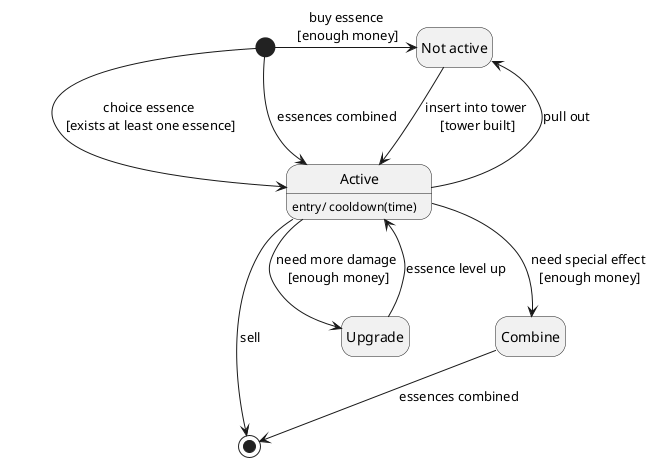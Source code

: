 @startuml
'!include ../skin/darcula.txt
'skinparam monochrome true
hide empty description

    state "Upgrade" as upgrade
    state "Combine" as combine
    state "Not active" as nActive
    state "Active" as active{
        active : entry/ cooldown(time)
    }


    [*] -> nActive : buy essence\n [enough money]
    [*] --> active : choice essence\n [exists at least one essence]
    [*] --> active : essences combined

    nActive --> active : insert into tower\n [tower built]
    active --> nActive : pull out
    active --> upgrade : need more damage\n [enough money]
    active --> combine : need special effect\n [enough money]
    upgrade --> active : essence level up

    combine --> [*] : essences combined
    active -r-> [*] : sell


@enduml